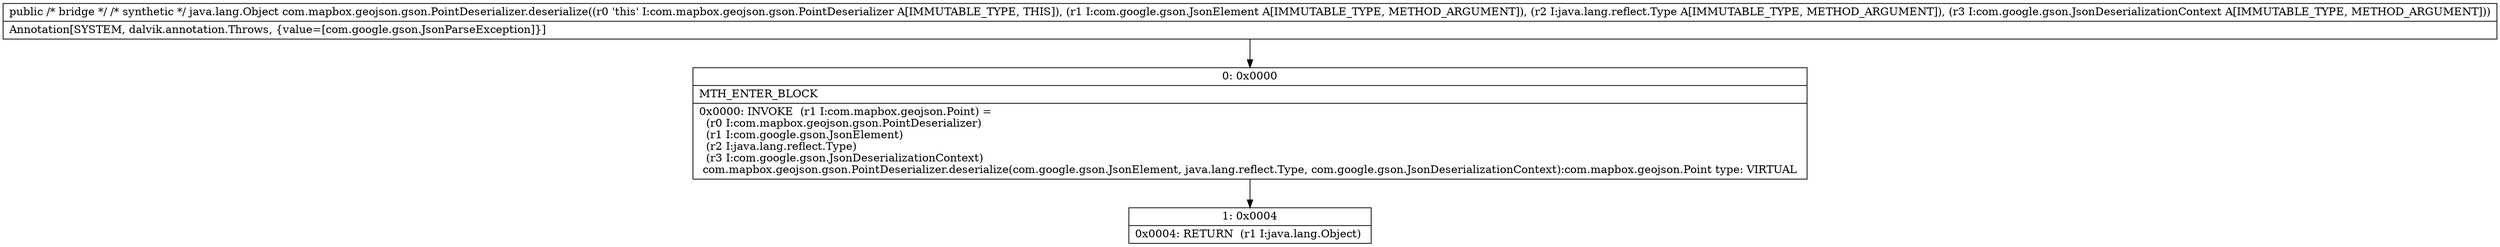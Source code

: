 digraph "CFG forcom.mapbox.geojson.gson.PointDeserializer.deserialize(Lcom\/google\/gson\/JsonElement;Ljava\/lang\/reflect\/Type;Lcom\/google\/gson\/JsonDeserializationContext;)Ljava\/lang\/Object;" {
Node_0 [shape=record,label="{0\:\ 0x0000|MTH_ENTER_BLOCK\l|0x0000: INVOKE  (r1 I:com.mapbox.geojson.Point) = \l  (r0 I:com.mapbox.geojson.gson.PointDeserializer)\l  (r1 I:com.google.gson.JsonElement)\l  (r2 I:java.lang.reflect.Type)\l  (r3 I:com.google.gson.JsonDeserializationContext)\l com.mapbox.geojson.gson.PointDeserializer.deserialize(com.google.gson.JsonElement, java.lang.reflect.Type, com.google.gson.JsonDeserializationContext):com.mapbox.geojson.Point type: VIRTUAL \l}"];
Node_1 [shape=record,label="{1\:\ 0x0004|0x0004: RETURN  (r1 I:java.lang.Object) \l}"];
MethodNode[shape=record,label="{public \/* bridge *\/ \/* synthetic *\/ java.lang.Object com.mapbox.geojson.gson.PointDeserializer.deserialize((r0 'this' I:com.mapbox.geojson.gson.PointDeserializer A[IMMUTABLE_TYPE, THIS]), (r1 I:com.google.gson.JsonElement A[IMMUTABLE_TYPE, METHOD_ARGUMENT]), (r2 I:java.lang.reflect.Type A[IMMUTABLE_TYPE, METHOD_ARGUMENT]), (r3 I:com.google.gson.JsonDeserializationContext A[IMMUTABLE_TYPE, METHOD_ARGUMENT]))  | Annotation[SYSTEM, dalvik.annotation.Throws, \{value=[com.google.gson.JsonParseException]\}]\l}"];
MethodNode -> Node_0;
Node_0 -> Node_1;
}

